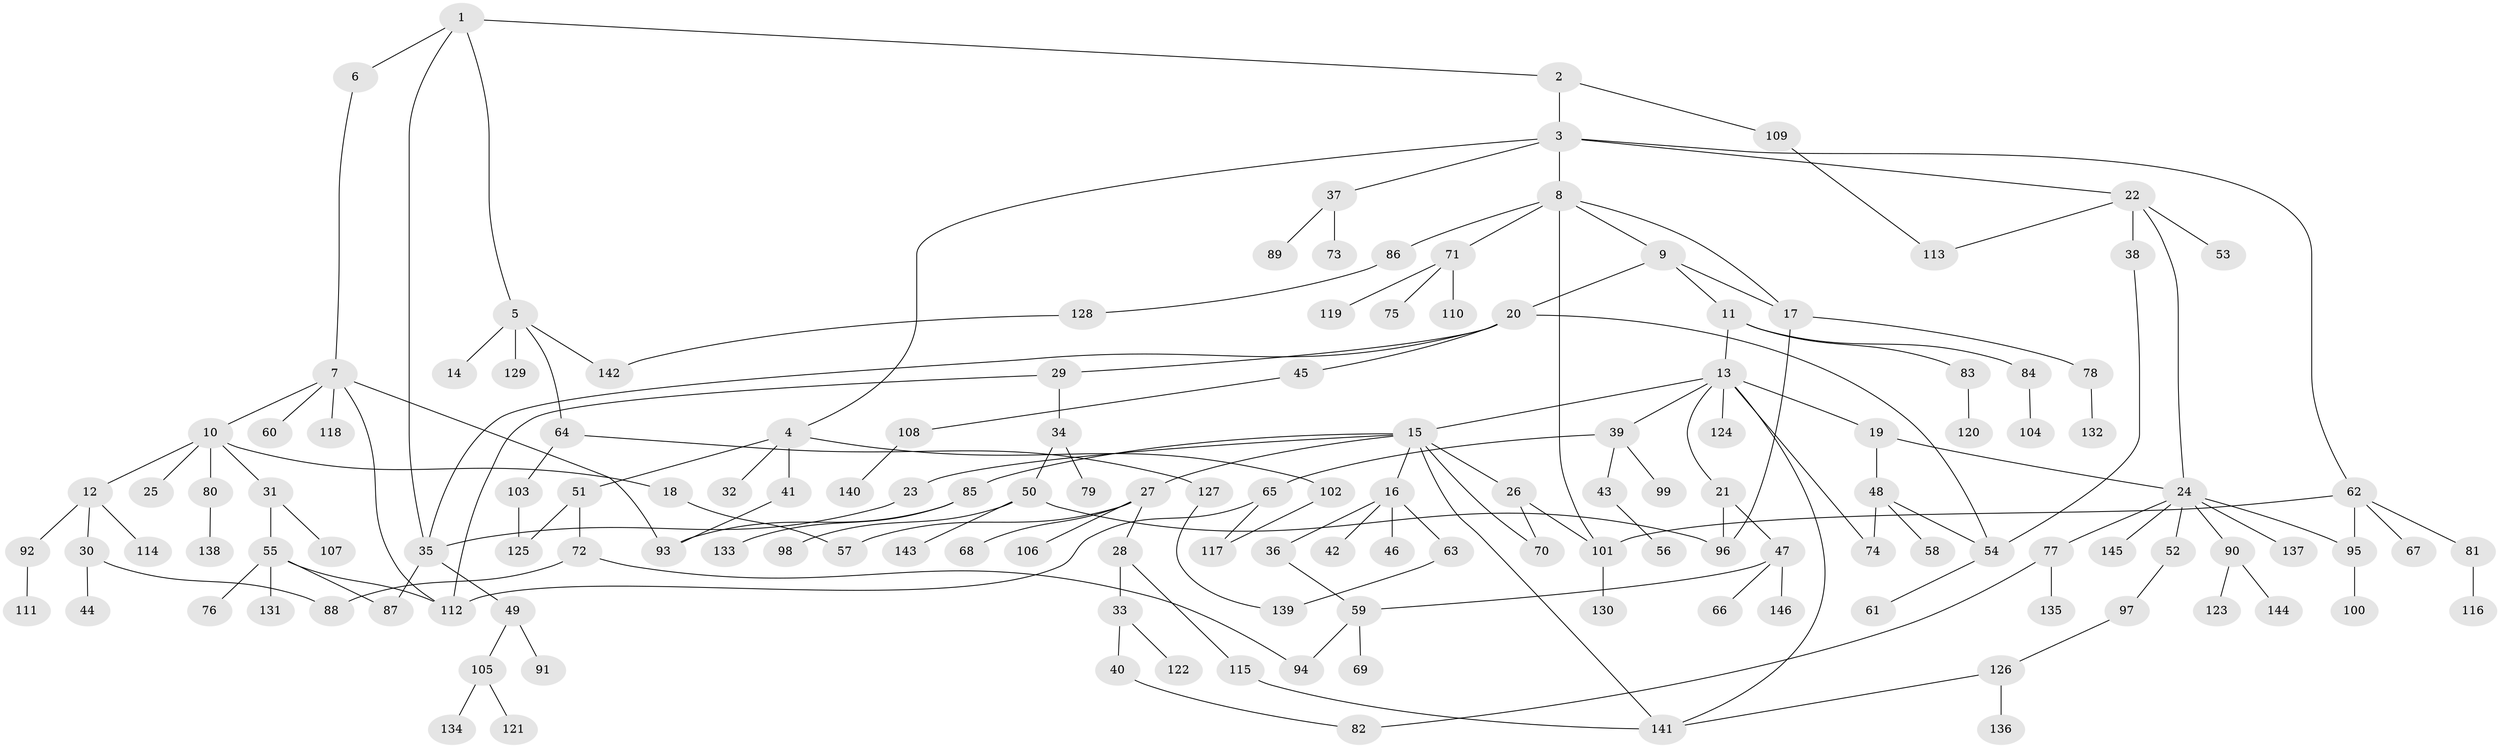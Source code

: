 // coarse degree distribution, {4: 0.125, 3: 0.2159090909090909, 6: 0.03409090909090909, 2: 0.3181818181818182, 5: 0.056818181818181816, 7: 0.022727272727272728, 1: 0.22727272727272727}
// Generated by graph-tools (version 1.1) at 2025/48/03/04/25 22:48:43]
// undirected, 146 vertices, 177 edges
graph export_dot {
  node [color=gray90,style=filled];
  1;
  2;
  3;
  4;
  5;
  6;
  7;
  8;
  9;
  10;
  11;
  12;
  13;
  14;
  15;
  16;
  17;
  18;
  19;
  20;
  21;
  22;
  23;
  24;
  25;
  26;
  27;
  28;
  29;
  30;
  31;
  32;
  33;
  34;
  35;
  36;
  37;
  38;
  39;
  40;
  41;
  42;
  43;
  44;
  45;
  46;
  47;
  48;
  49;
  50;
  51;
  52;
  53;
  54;
  55;
  56;
  57;
  58;
  59;
  60;
  61;
  62;
  63;
  64;
  65;
  66;
  67;
  68;
  69;
  70;
  71;
  72;
  73;
  74;
  75;
  76;
  77;
  78;
  79;
  80;
  81;
  82;
  83;
  84;
  85;
  86;
  87;
  88;
  89;
  90;
  91;
  92;
  93;
  94;
  95;
  96;
  97;
  98;
  99;
  100;
  101;
  102;
  103;
  104;
  105;
  106;
  107;
  108;
  109;
  110;
  111;
  112;
  113;
  114;
  115;
  116;
  117;
  118;
  119;
  120;
  121;
  122;
  123;
  124;
  125;
  126;
  127;
  128;
  129;
  130;
  131;
  132;
  133;
  134;
  135;
  136;
  137;
  138;
  139;
  140;
  141;
  142;
  143;
  144;
  145;
  146;
  1 -- 2;
  1 -- 5;
  1 -- 6;
  1 -- 35;
  2 -- 3;
  2 -- 109;
  3 -- 4;
  3 -- 8;
  3 -- 22;
  3 -- 37;
  3 -- 62;
  4 -- 32;
  4 -- 41;
  4 -- 51;
  4 -- 102;
  5 -- 14;
  5 -- 64;
  5 -- 129;
  5 -- 142;
  6 -- 7;
  7 -- 10;
  7 -- 60;
  7 -- 118;
  7 -- 93;
  7 -- 112;
  8 -- 9;
  8 -- 17;
  8 -- 71;
  8 -- 86;
  8 -- 101;
  9 -- 11;
  9 -- 20;
  9 -- 17;
  10 -- 12;
  10 -- 18;
  10 -- 25;
  10 -- 31;
  10 -- 80;
  11 -- 13;
  11 -- 83;
  11 -- 84;
  12 -- 30;
  12 -- 92;
  12 -- 114;
  13 -- 15;
  13 -- 19;
  13 -- 21;
  13 -- 39;
  13 -- 74;
  13 -- 124;
  13 -- 141;
  15 -- 16;
  15 -- 23;
  15 -- 26;
  15 -- 27;
  15 -- 70;
  15 -- 85;
  15 -- 141;
  16 -- 36;
  16 -- 42;
  16 -- 46;
  16 -- 63;
  17 -- 78;
  17 -- 96;
  18 -- 57;
  19 -- 24;
  19 -- 48;
  20 -- 29;
  20 -- 45;
  20 -- 35;
  20 -- 54;
  21 -- 47;
  21 -- 96;
  22 -- 38;
  22 -- 53;
  22 -- 113;
  22 -- 24;
  23 -- 35;
  24 -- 52;
  24 -- 77;
  24 -- 90;
  24 -- 95;
  24 -- 137;
  24 -- 145;
  26 -- 101;
  26 -- 70;
  27 -- 28;
  27 -- 68;
  27 -- 106;
  27 -- 57;
  28 -- 33;
  28 -- 115;
  29 -- 34;
  29 -- 112;
  30 -- 44;
  30 -- 88;
  31 -- 55;
  31 -- 107;
  33 -- 40;
  33 -- 122;
  34 -- 50;
  34 -- 79;
  35 -- 49;
  35 -- 87;
  36 -- 59;
  37 -- 73;
  37 -- 89;
  38 -- 54;
  39 -- 43;
  39 -- 65;
  39 -- 99;
  40 -- 82;
  41 -- 93;
  43 -- 56;
  45 -- 108;
  47 -- 59;
  47 -- 66;
  47 -- 146;
  48 -- 58;
  48 -- 54;
  48 -- 74;
  49 -- 91;
  49 -- 105;
  50 -- 96;
  50 -- 98;
  50 -- 143;
  51 -- 72;
  51 -- 125;
  52 -- 97;
  54 -- 61;
  55 -- 76;
  55 -- 87;
  55 -- 112;
  55 -- 131;
  59 -- 69;
  59 -- 94;
  62 -- 67;
  62 -- 81;
  62 -- 101;
  62 -- 95;
  63 -- 139;
  64 -- 103;
  64 -- 127;
  65 -- 117;
  65 -- 112;
  71 -- 75;
  71 -- 110;
  71 -- 119;
  72 -- 94;
  72 -- 88;
  77 -- 135;
  77 -- 82;
  78 -- 132;
  80 -- 138;
  81 -- 116;
  83 -- 120;
  84 -- 104;
  85 -- 133;
  85 -- 93;
  86 -- 128;
  90 -- 123;
  90 -- 144;
  92 -- 111;
  95 -- 100;
  97 -- 126;
  101 -- 130;
  102 -- 117;
  103 -- 125;
  105 -- 121;
  105 -- 134;
  108 -- 140;
  109 -- 113;
  115 -- 141;
  126 -- 136;
  126 -- 141;
  127 -- 139;
  128 -- 142;
}
